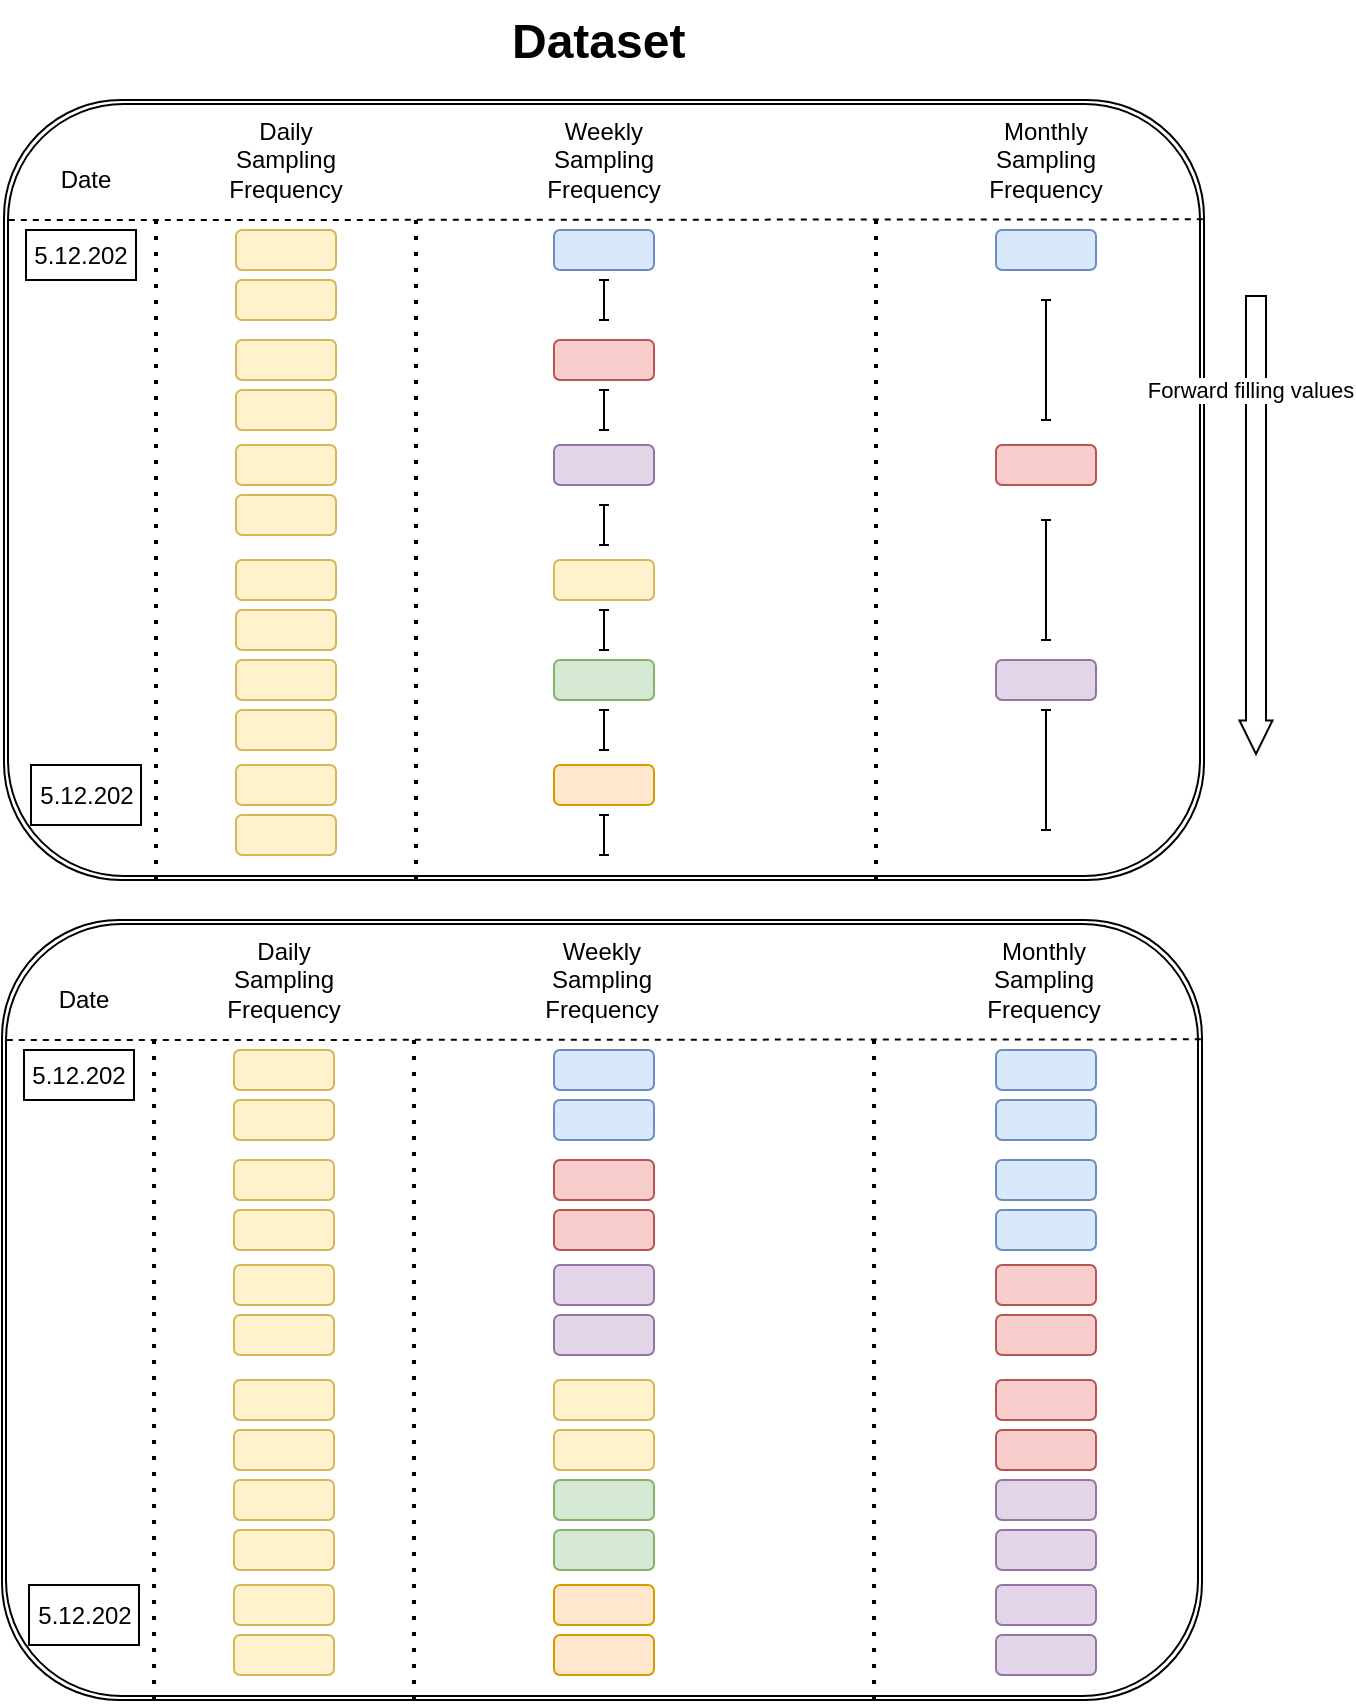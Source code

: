 <mxfile version="26.0.14">
  <diagram name="Page-1" id="jUmUZIgY9zVZJNUiMafh">
    <mxGraphModel dx="1434" dy="772" grid="1" gridSize="10" guides="1" tooltips="1" connect="1" arrows="1" fold="1" page="1" pageScale="1" pageWidth="827" pageHeight="1169" math="0" shadow="0">
      <root>
        <mxCell id="0" />
        <mxCell id="1" parent="0" />
        <mxCell id="LtAiTIp3Q3M_i4Ze3jFF-1" value="" style="shape=ext;double=1;rounded=1;whiteSpace=wrap;html=1;" vertex="1" parent="1">
          <mxGeometry x="114" y="100" width="600" height="390" as="geometry" />
        </mxCell>
        <mxCell id="LtAiTIp3Q3M_i4Ze3jFF-2" value="&lt;h1 style=&quot;margin-top: 0px;&quot;&gt;Dataset&lt;/h1&gt;" style="text;html=1;whiteSpace=wrap;overflow=hidden;rounded=0;" vertex="1" parent="1">
          <mxGeometry x="366" y="50" width="96" height="40" as="geometry" />
        </mxCell>
        <mxCell id="LtAiTIp3Q3M_i4Ze3jFF-4" value="" style="endArrow=none;dashed=1;html=1;rounded=0;exitX=0.004;exitY=0.154;exitDx=0;exitDy=0;exitPerimeter=0;entryX=1;entryY=0.153;entryDx=0;entryDy=0;entryPerimeter=0;" edge="1" parent="1" source="LtAiTIp3Q3M_i4Ze3jFF-1" target="LtAiTIp3Q3M_i4Ze3jFF-1">
          <mxGeometry width="50" height="50" relative="1" as="geometry">
            <mxPoint x="360" y="270" as="sourcePoint" />
            <mxPoint x="410" y="220" as="targetPoint" />
          </mxGeometry>
        </mxCell>
        <mxCell id="LtAiTIp3Q3M_i4Ze3jFF-6" value="Daily Sampling Frequency" style="text;html=1;align=center;verticalAlign=middle;whiteSpace=wrap;rounded=0;fillColor=none;" vertex="1" parent="1">
          <mxGeometry x="220" y="110" width="70" height="40" as="geometry" />
        </mxCell>
        <mxCell id="LtAiTIp3Q3M_i4Ze3jFF-7" value="Wee&lt;span style=&quot;background-color: transparent; color: light-dark(rgb(0, 0, 0), rgb(255, 255, 255));&quot;&gt;kly Sampling Frequency&lt;/span&gt;" style="text;html=1;align=center;verticalAlign=middle;whiteSpace=wrap;rounded=0;fillColor=none;" vertex="1" parent="1">
          <mxGeometry x="379" y="110" width="70" height="40" as="geometry" />
        </mxCell>
        <mxCell id="LtAiTIp3Q3M_i4Ze3jFF-8" value="Monthly Sampling Frequency" style="text;html=1;align=center;verticalAlign=middle;whiteSpace=wrap;rounded=0;fillColor=none;" vertex="1" parent="1">
          <mxGeometry x="600" y="110" width="70" height="40" as="geometry" />
        </mxCell>
        <mxCell id="LtAiTIp3Q3M_i4Ze3jFF-9" value="" style="endArrow=none;dashed=1;html=1;dashPattern=1 3;strokeWidth=2;rounded=0;" edge="1" parent="1">
          <mxGeometry width="50" height="50" relative="1" as="geometry">
            <mxPoint x="320" y="490" as="sourcePoint" />
            <mxPoint x="320" y="160" as="targetPoint" />
          </mxGeometry>
        </mxCell>
        <mxCell id="LtAiTIp3Q3M_i4Ze3jFF-10" value="" style="endArrow=none;dashed=1;html=1;dashPattern=1 3;strokeWidth=2;rounded=0;" edge="1" parent="1">
          <mxGeometry width="50" height="50" relative="1" as="geometry">
            <mxPoint x="550" y="490" as="sourcePoint" />
            <mxPoint x="550" y="160" as="targetPoint" />
          </mxGeometry>
        </mxCell>
        <mxCell id="LtAiTIp3Q3M_i4Ze3jFF-11" value="" style="endArrow=none;dashed=1;html=1;dashPattern=1 3;strokeWidth=2;rounded=0;" edge="1" parent="1">
          <mxGeometry width="50" height="50" relative="1" as="geometry">
            <mxPoint x="190" y="490" as="sourcePoint" />
            <mxPoint x="190" y="160" as="targetPoint" />
          </mxGeometry>
        </mxCell>
        <mxCell id="LtAiTIp3Q3M_i4Ze3jFF-12" value="Date" style="text;html=1;align=center;verticalAlign=middle;whiteSpace=wrap;rounded=0;" vertex="1" parent="1">
          <mxGeometry x="120" y="120" width="70" height="40" as="geometry" />
        </mxCell>
        <mxCell id="LtAiTIp3Q3M_i4Ze3jFF-13" value="5.12.202" style="text;html=1;align=center;verticalAlign=middle;whiteSpace=wrap;rounded=0;strokeColor=default;strokeWidth=1;" vertex="1" parent="1">
          <mxGeometry x="125" y="165" width="55" height="25" as="geometry" />
        </mxCell>
        <mxCell id="LtAiTIp3Q3M_i4Ze3jFF-14" value="5.12.202" style="text;html=1;align=center;verticalAlign=middle;whiteSpace=wrap;rounded=0;strokeColor=default;" vertex="1" parent="1">
          <mxGeometry x="127.5" y="432.5" width="55" height="30" as="geometry" />
        </mxCell>
        <mxCell id="LtAiTIp3Q3M_i4Ze3jFF-24" value="" style="rounded=1;whiteSpace=wrap;html=1;fillColor=#fff2cc;strokeColor=#d6b656;" vertex="1" parent="1">
          <mxGeometry x="230" y="165" width="50" height="20" as="geometry" />
        </mxCell>
        <mxCell id="LtAiTIp3Q3M_i4Ze3jFF-25" value="" style="rounded=1;whiteSpace=wrap;html=1;fillColor=#fff2cc;strokeColor=#d6b656;" vertex="1" parent="1">
          <mxGeometry x="230" y="190" width="50" height="20" as="geometry" />
        </mxCell>
        <mxCell id="LtAiTIp3Q3M_i4Ze3jFF-28" value="" style="rounded=1;whiteSpace=wrap;html=1;fillColor=#fff2cc;strokeColor=#d6b656;" vertex="1" parent="1">
          <mxGeometry x="230" y="220" width="50" height="20" as="geometry" />
        </mxCell>
        <mxCell id="LtAiTIp3Q3M_i4Ze3jFF-29" value="" style="rounded=1;whiteSpace=wrap;html=1;fillColor=#fff2cc;strokeColor=#d6b656;" vertex="1" parent="1">
          <mxGeometry x="230" y="245" width="50" height="20" as="geometry" />
        </mxCell>
        <mxCell id="LtAiTIp3Q3M_i4Ze3jFF-30" value="" style="rounded=1;whiteSpace=wrap;html=1;fillColor=#fff2cc;strokeColor=#d6b656;" vertex="1" parent="1">
          <mxGeometry x="230" y="272.5" width="50" height="20" as="geometry" />
        </mxCell>
        <mxCell id="LtAiTIp3Q3M_i4Ze3jFF-31" value="" style="rounded=1;whiteSpace=wrap;html=1;fillColor=#fff2cc;strokeColor=#d6b656;" vertex="1" parent="1">
          <mxGeometry x="230" y="297.5" width="50" height="20" as="geometry" />
        </mxCell>
        <mxCell id="LtAiTIp3Q3M_i4Ze3jFF-32" value="" style="rounded=1;whiteSpace=wrap;html=1;fillColor=#fff2cc;strokeColor=#d6b656;" vertex="1" parent="1">
          <mxGeometry x="230" y="330" width="50" height="20" as="geometry" />
        </mxCell>
        <mxCell id="LtAiTIp3Q3M_i4Ze3jFF-33" value="" style="rounded=1;whiteSpace=wrap;html=1;fillColor=#fff2cc;strokeColor=#d6b656;" vertex="1" parent="1">
          <mxGeometry x="230" y="355" width="50" height="20" as="geometry" />
        </mxCell>
        <mxCell id="LtAiTIp3Q3M_i4Ze3jFF-34" value="" style="rounded=1;whiteSpace=wrap;html=1;fillColor=#fff2cc;strokeColor=#d6b656;" vertex="1" parent="1">
          <mxGeometry x="230" y="380" width="50" height="20" as="geometry" />
        </mxCell>
        <mxCell id="LtAiTIp3Q3M_i4Ze3jFF-35" value="" style="rounded=1;whiteSpace=wrap;html=1;fillColor=#fff2cc;strokeColor=#d6b656;" vertex="1" parent="1">
          <mxGeometry x="230" y="405" width="50" height="20" as="geometry" />
        </mxCell>
        <mxCell id="LtAiTIp3Q3M_i4Ze3jFF-36" value="" style="rounded=1;whiteSpace=wrap;html=1;fillColor=#fff2cc;strokeColor=#d6b656;" vertex="1" parent="1">
          <mxGeometry x="230" y="432.5" width="50" height="20" as="geometry" />
        </mxCell>
        <mxCell id="LtAiTIp3Q3M_i4Ze3jFF-37" value="" style="rounded=1;whiteSpace=wrap;html=1;fillColor=#fff2cc;strokeColor=#d6b656;" vertex="1" parent="1">
          <mxGeometry x="230" y="457.5" width="50" height="20" as="geometry" />
        </mxCell>
        <mxCell id="LtAiTIp3Q3M_i4Ze3jFF-38" value="" style="rounded=1;whiteSpace=wrap;html=1;fillColor=#dae8fc;strokeColor=#6c8ebf;" vertex="1" parent="1">
          <mxGeometry x="389" y="165" width="50" height="20" as="geometry" />
        </mxCell>
        <mxCell id="LtAiTIp3Q3M_i4Ze3jFF-39" value="" style="rounded=1;whiteSpace=wrap;html=1;fillColor=#f8cecc;strokeColor=#b85450;" vertex="1" parent="1">
          <mxGeometry x="389" y="220" width="50" height="20" as="geometry" />
        </mxCell>
        <mxCell id="LtAiTIp3Q3M_i4Ze3jFF-40" value="" style="rounded=1;whiteSpace=wrap;html=1;fillColor=#e1d5e7;strokeColor=#9673a6;" vertex="1" parent="1">
          <mxGeometry x="389" y="272.5" width="50" height="20" as="geometry" />
        </mxCell>
        <mxCell id="LtAiTIp3Q3M_i4Ze3jFF-41" value="" style="rounded=1;whiteSpace=wrap;html=1;fillColor=#fff2cc;strokeColor=#d6b656;" vertex="1" parent="1">
          <mxGeometry x="389" y="330" width="50" height="20" as="geometry" />
        </mxCell>
        <mxCell id="LtAiTIp3Q3M_i4Ze3jFF-42" value="" style="rounded=1;whiteSpace=wrap;html=1;fillColor=#d5e8d4;strokeColor=#82b366;" vertex="1" parent="1">
          <mxGeometry x="389" y="380" width="50" height="20" as="geometry" />
        </mxCell>
        <mxCell id="LtAiTIp3Q3M_i4Ze3jFF-43" value="" style="rounded=1;whiteSpace=wrap;html=1;fillColor=#ffe6cc;strokeColor=#d79b00;" vertex="1" parent="1">
          <mxGeometry x="389" y="432.5" width="50" height="20" as="geometry" />
        </mxCell>
        <mxCell id="LtAiTIp3Q3M_i4Ze3jFF-44" value="" style="rounded=1;whiteSpace=wrap;html=1;fillColor=#dae8fc;strokeColor=#6c8ebf;" vertex="1" parent="1">
          <mxGeometry x="610" y="165" width="50" height="20" as="geometry" />
        </mxCell>
        <mxCell id="LtAiTIp3Q3M_i4Ze3jFF-45" value="" style="rounded=1;whiteSpace=wrap;html=1;fillColor=#f8cecc;strokeColor=#b85450;" vertex="1" parent="1">
          <mxGeometry x="610" y="272.5" width="50" height="20" as="geometry" />
        </mxCell>
        <mxCell id="LtAiTIp3Q3M_i4Ze3jFF-46" value="" style="rounded=1;whiteSpace=wrap;html=1;fillColor=#e1d5e7;strokeColor=#9673a6;" vertex="1" parent="1">
          <mxGeometry x="610" y="380" width="50" height="20" as="geometry" />
        </mxCell>
        <mxCell id="LtAiTIp3Q3M_i4Ze3jFF-48" value="" style="shape=crossbar;whiteSpace=wrap;html=1;rounded=1;rotation=90;" vertex="1" parent="1">
          <mxGeometry x="605" y="227.5" width="60" height="5" as="geometry" />
        </mxCell>
        <mxCell id="LtAiTIp3Q3M_i4Ze3jFF-53" value="" style="shape=crossbar;whiteSpace=wrap;html=1;rounded=1;rotation=90;" vertex="1" parent="1">
          <mxGeometry x="605" y="337.5" width="60" height="5" as="geometry" />
        </mxCell>
        <mxCell id="LtAiTIp3Q3M_i4Ze3jFF-54" value="" style="shape=crossbar;whiteSpace=wrap;html=1;rounded=1;rotation=90;" vertex="1" parent="1">
          <mxGeometry x="404" y="310" width="20" height="5" as="geometry" />
        </mxCell>
        <mxCell id="LtAiTIp3Q3M_i4Ze3jFF-56" value="" style="shape=crossbar;whiteSpace=wrap;html=1;rounded=1;rotation=90;" vertex="1" parent="1">
          <mxGeometry x="605" y="432.5" width="60" height="5" as="geometry" />
        </mxCell>
        <mxCell id="LtAiTIp3Q3M_i4Ze3jFF-58" value="" style="shape=crossbar;whiteSpace=wrap;html=1;rounded=1;rotation=90;" vertex="1" parent="1">
          <mxGeometry x="404" y="197.5" width="20" height="5" as="geometry" />
        </mxCell>
        <mxCell id="LtAiTIp3Q3M_i4Ze3jFF-61" value="" style="shape=crossbar;whiteSpace=wrap;html=1;rounded=1;rotation=90;" vertex="1" parent="1">
          <mxGeometry x="404" y="252.5" width="20" height="5" as="geometry" />
        </mxCell>
        <mxCell id="LtAiTIp3Q3M_i4Ze3jFF-62" value="" style="shape=crossbar;whiteSpace=wrap;html=1;rounded=1;rotation=90;" vertex="1" parent="1">
          <mxGeometry x="404" y="362.5" width="20" height="5" as="geometry" />
        </mxCell>
        <mxCell id="LtAiTIp3Q3M_i4Ze3jFF-63" value="" style="shape=crossbar;whiteSpace=wrap;html=1;rounded=1;rotation=90;" vertex="1" parent="1">
          <mxGeometry x="404" y="465" width="20" height="5" as="geometry" />
        </mxCell>
        <mxCell id="LtAiTIp3Q3M_i4Ze3jFF-65" value="" style="shape=crossbar;whiteSpace=wrap;html=1;rounded=1;rotation=90;" vertex="1" parent="1">
          <mxGeometry x="404" y="412.5" width="20" height="5" as="geometry" />
        </mxCell>
        <mxCell id="LtAiTIp3Q3M_i4Ze3jFF-68" value="" style="shape=flexArrow;endArrow=classic;html=1;rounded=0;endWidth=5.517;endSize=5.262;" edge="1" parent="1">
          <mxGeometry width="50" height="50" relative="1" as="geometry">
            <mxPoint x="740" y="197.5" as="sourcePoint" />
            <mxPoint x="740" y="427.5" as="targetPoint" />
          </mxGeometry>
        </mxCell>
        <mxCell id="LtAiTIp3Q3M_i4Ze3jFF-70" value="Forward filling values" style="edgeLabel;html=1;align=center;verticalAlign=middle;resizable=0;points=[];" vertex="1" connectable="0" parent="LtAiTIp3Q3M_i4Ze3jFF-68">
          <mxGeometry x="-0.592" y="-3" relative="1" as="geometry">
            <mxPoint as="offset" />
          </mxGeometry>
        </mxCell>
        <mxCell id="LtAiTIp3Q3M_i4Ze3jFF-72" value="" style="shape=ext;double=1;rounded=1;whiteSpace=wrap;html=1;" vertex="1" parent="1">
          <mxGeometry x="113" y="510" width="600" height="390" as="geometry" />
        </mxCell>
        <mxCell id="LtAiTIp3Q3M_i4Ze3jFF-73" value="" style="endArrow=none;dashed=1;html=1;rounded=0;exitX=0.004;exitY=0.154;exitDx=0;exitDy=0;exitPerimeter=0;entryX=1;entryY=0.153;entryDx=0;entryDy=0;entryPerimeter=0;" edge="1" source="LtAiTIp3Q3M_i4Ze3jFF-72" target="LtAiTIp3Q3M_i4Ze3jFF-72" parent="1">
          <mxGeometry width="50" height="50" relative="1" as="geometry">
            <mxPoint x="359" y="680" as="sourcePoint" />
            <mxPoint x="409" y="630" as="targetPoint" />
          </mxGeometry>
        </mxCell>
        <mxCell id="LtAiTIp3Q3M_i4Ze3jFF-74" value="Daily Sampling Frequency" style="text;html=1;align=center;verticalAlign=middle;whiteSpace=wrap;rounded=0;fillColor=none;" vertex="1" parent="1">
          <mxGeometry x="219" y="520" width="70" height="40" as="geometry" />
        </mxCell>
        <mxCell id="LtAiTIp3Q3M_i4Ze3jFF-75" value="Wee&lt;span style=&quot;background-color: transparent; color: light-dark(rgb(0, 0, 0), rgb(255, 255, 255));&quot;&gt;kly Sampling Frequency&lt;/span&gt;" style="text;html=1;align=center;verticalAlign=middle;whiteSpace=wrap;rounded=0;fillColor=none;" vertex="1" parent="1">
          <mxGeometry x="378" y="520" width="70" height="40" as="geometry" />
        </mxCell>
        <mxCell id="LtAiTIp3Q3M_i4Ze3jFF-76" value="Monthly Sampling Frequency" style="text;html=1;align=center;verticalAlign=middle;whiteSpace=wrap;rounded=0;fillColor=none;" vertex="1" parent="1">
          <mxGeometry x="599" y="520" width="70" height="40" as="geometry" />
        </mxCell>
        <mxCell id="LtAiTIp3Q3M_i4Ze3jFF-77" value="" style="endArrow=none;dashed=1;html=1;dashPattern=1 3;strokeWidth=2;rounded=0;" edge="1" parent="1">
          <mxGeometry width="50" height="50" relative="1" as="geometry">
            <mxPoint x="319" y="900" as="sourcePoint" />
            <mxPoint x="319" y="570" as="targetPoint" />
          </mxGeometry>
        </mxCell>
        <mxCell id="LtAiTIp3Q3M_i4Ze3jFF-78" value="" style="endArrow=none;dashed=1;html=1;dashPattern=1 3;strokeWidth=2;rounded=0;" edge="1" parent="1">
          <mxGeometry width="50" height="50" relative="1" as="geometry">
            <mxPoint x="549" y="900" as="sourcePoint" />
            <mxPoint x="549" y="570" as="targetPoint" />
          </mxGeometry>
        </mxCell>
        <mxCell id="LtAiTIp3Q3M_i4Ze3jFF-79" value="" style="endArrow=none;dashed=1;html=1;dashPattern=1 3;strokeWidth=2;rounded=0;" edge="1" parent="1">
          <mxGeometry width="50" height="50" relative="1" as="geometry">
            <mxPoint x="189" y="900" as="sourcePoint" />
            <mxPoint x="189" y="570" as="targetPoint" />
          </mxGeometry>
        </mxCell>
        <mxCell id="LtAiTIp3Q3M_i4Ze3jFF-80" value="Date" style="text;html=1;align=center;verticalAlign=middle;whiteSpace=wrap;rounded=0;" vertex="1" parent="1">
          <mxGeometry x="119" y="530" width="70" height="40" as="geometry" />
        </mxCell>
        <mxCell id="LtAiTIp3Q3M_i4Ze3jFF-81" value="5.12.202" style="text;html=1;align=center;verticalAlign=middle;whiteSpace=wrap;rounded=0;strokeColor=default;strokeWidth=1;" vertex="1" parent="1">
          <mxGeometry x="124" y="575" width="55" height="25" as="geometry" />
        </mxCell>
        <mxCell id="LtAiTIp3Q3M_i4Ze3jFF-82" value="5.12.202" style="text;html=1;align=center;verticalAlign=middle;whiteSpace=wrap;rounded=0;strokeColor=default;" vertex="1" parent="1">
          <mxGeometry x="126.5" y="842.5" width="55" height="30" as="geometry" />
        </mxCell>
        <mxCell id="LtAiTIp3Q3M_i4Ze3jFF-83" value="" style="rounded=1;whiteSpace=wrap;html=1;fillColor=#fff2cc;strokeColor=#d6b656;" vertex="1" parent="1">
          <mxGeometry x="229" y="575" width="50" height="20" as="geometry" />
        </mxCell>
        <mxCell id="LtAiTIp3Q3M_i4Ze3jFF-84" value="" style="rounded=1;whiteSpace=wrap;html=1;fillColor=#fff2cc;strokeColor=#d6b656;" vertex="1" parent="1">
          <mxGeometry x="229" y="600" width="50" height="20" as="geometry" />
        </mxCell>
        <mxCell id="LtAiTIp3Q3M_i4Ze3jFF-85" value="" style="rounded=1;whiteSpace=wrap;html=1;fillColor=#fff2cc;strokeColor=#d6b656;" vertex="1" parent="1">
          <mxGeometry x="229" y="630" width="50" height="20" as="geometry" />
        </mxCell>
        <mxCell id="LtAiTIp3Q3M_i4Ze3jFF-86" value="" style="rounded=1;whiteSpace=wrap;html=1;fillColor=#fff2cc;strokeColor=#d6b656;" vertex="1" parent="1">
          <mxGeometry x="229" y="655" width="50" height="20" as="geometry" />
        </mxCell>
        <mxCell id="LtAiTIp3Q3M_i4Ze3jFF-87" value="" style="rounded=1;whiteSpace=wrap;html=1;fillColor=#fff2cc;strokeColor=#d6b656;" vertex="1" parent="1">
          <mxGeometry x="229" y="682.5" width="50" height="20" as="geometry" />
        </mxCell>
        <mxCell id="LtAiTIp3Q3M_i4Ze3jFF-88" value="" style="rounded=1;whiteSpace=wrap;html=1;fillColor=#fff2cc;strokeColor=#d6b656;" vertex="1" parent="1">
          <mxGeometry x="229" y="707.5" width="50" height="20" as="geometry" />
        </mxCell>
        <mxCell id="LtAiTIp3Q3M_i4Ze3jFF-89" value="" style="rounded=1;whiteSpace=wrap;html=1;fillColor=#fff2cc;strokeColor=#d6b656;" vertex="1" parent="1">
          <mxGeometry x="229" y="740" width="50" height="20" as="geometry" />
        </mxCell>
        <mxCell id="LtAiTIp3Q3M_i4Ze3jFF-90" value="" style="rounded=1;whiteSpace=wrap;html=1;fillColor=#fff2cc;strokeColor=#d6b656;" vertex="1" parent="1">
          <mxGeometry x="229" y="765" width="50" height="20" as="geometry" />
        </mxCell>
        <mxCell id="LtAiTIp3Q3M_i4Ze3jFF-91" value="" style="rounded=1;whiteSpace=wrap;html=1;fillColor=#fff2cc;strokeColor=#d6b656;" vertex="1" parent="1">
          <mxGeometry x="229" y="790" width="50" height="20" as="geometry" />
        </mxCell>
        <mxCell id="LtAiTIp3Q3M_i4Ze3jFF-92" value="" style="rounded=1;whiteSpace=wrap;html=1;fillColor=#fff2cc;strokeColor=#d6b656;" vertex="1" parent="1">
          <mxGeometry x="229" y="815" width="50" height="20" as="geometry" />
        </mxCell>
        <mxCell id="LtAiTIp3Q3M_i4Ze3jFF-93" value="" style="rounded=1;whiteSpace=wrap;html=1;fillColor=#fff2cc;strokeColor=#d6b656;" vertex="1" parent="1">
          <mxGeometry x="229" y="842.5" width="50" height="20" as="geometry" />
        </mxCell>
        <mxCell id="LtAiTIp3Q3M_i4Ze3jFF-94" value="" style="rounded=1;whiteSpace=wrap;html=1;fillColor=#fff2cc;strokeColor=#d6b656;" vertex="1" parent="1">
          <mxGeometry x="229" y="867.5" width="50" height="20" as="geometry" />
        </mxCell>
        <mxCell id="LtAiTIp3Q3M_i4Ze3jFF-115" value="" style="rounded=1;whiteSpace=wrap;html=1;fillColor=#dae8fc;strokeColor=#6c8ebf;" vertex="1" parent="1">
          <mxGeometry x="389" y="575" width="50" height="20" as="geometry" />
        </mxCell>
        <mxCell id="LtAiTIp3Q3M_i4Ze3jFF-116" value="" style="rounded=1;whiteSpace=wrap;html=1;fillColor=#dae8fc;strokeColor=#6c8ebf;" vertex="1" parent="1">
          <mxGeometry x="389" y="600" width="50" height="20" as="geometry" />
        </mxCell>
        <mxCell id="LtAiTIp3Q3M_i4Ze3jFF-117" value="" style="rounded=1;whiteSpace=wrap;html=1;fillColor=#f8cecc;strokeColor=#b85450;" vertex="1" parent="1">
          <mxGeometry x="389" y="630" width="50" height="20" as="geometry" />
        </mxCell>
        <mxCell id="LtAiTIp3Q3M_i4Ze3jFF-118" value="" style="rounded=1;whiteSpace=wrap;html=1;fillColor=#f8cecc;strokeColor=#b85450;" vertex="1" parent="1">
          <mxGeometry x="389" y="655" width="50" height="20" as="geometry" />
        </mxCell>
        <mxCell id="LtAiTIp3Q3M_i4Ze3jFF-119" value="" style="rounded=1;whiteSpace=wrap;html=1;fillColor=#e1d5e7;strokeColor=#9673a6;" vertex="1" parent="1">
          <mxGeometry x="389" y="682.5" width="50" height="20" as="geometry" />
        </mxCell>
        <mxCell id="LtAiTIp3Q3M_i4Ze3jFF-120" value="" style="rounded=1;whiteSpace=wrap;html=1;fillColor=#e1d5e7;strokeColor=#9673a6;" vertex="1" parent="1">
          <mxGeometry x="389" y="707.5" width="50" height="20" as="geometry" />
        </mxCell>
        <mxCell id="LtAiTIp3Q3M_i4Ze3jFF-121" value="" style="rounded=1;whiteSpace=wrap;html=1;fillColor=#fff2cc;strokeColor=#d6b656;" vertex="1" parent="1">
          <mxGeometry x="389" y="740" width="50" height="20" as="geometry" />
        </mxCell>
        <mxCell id="LtAiTIp3Q3M_i4Ze3jFF-122" value="" style="rounded=1;whiteSpace=wrap;html=1;fillColor=#fff2cc;strokeColor=#d6b656;" vertex="1" parent="1">
          <mxGeometry x="389" y="765" width="50" height="20" as="geometry" />
        </mxCell>
        <mxCell id="LtAiTIp3Q3M_i4Ze3jFF-123" value="" style="rounded=1;whiteSpace=wrap;html=1;fillColor=#d5e8d4;strokeColor=#82b366;" vertex="1" parent="1">
          <mxGeometry x="389" y="790" width="50" height="20" as="geometry" />
        </mxCell>
        <mxCell id="LtAiTIp3Q3M_i4Ze3jFF-124" value="" style="rounded=1;whiteSpace=wrap;html=1;fillColor=#d5e8d4;strokeColor=#82b366;" vertex="1" parent="1">
          <mxGeometry x="389" y="815" width="50" height="20" as="geometry" />
        </mxCell>
        <mxCell id="LtAiTIp3Q3M_i4Ze3jFF-125" value="" style="rounded=1;whiteSpace=wrap;html=1;fillColor=#ffe6cc;strokeColor=#d79b00;" vertex="1" parent="1">
          <mxGeometry x="389" y="842.5" width="50" height="20" as="geometry" />
        </mxCell>
        <mxCell id="LtAiTIp3Q3M_i4Ze3jFF-126" value="" style="rounded=1;whiteSpace=wrap;html=1;fillColor=#ffe6cc;strokeColor=#d79b00;" vertex="1" parent="1">
          <mxGeometry x="389" y="867.5" width="50" height="20" as="geometry" />
        </mxCell>
        <mxCell id="LtAiTIp3Q3M_i4Ze3jFF-127" value="" style="rounded=1;whiteSpace=wrap;html=1;fillColor=#dae8fc;strokeColor=#6c8ebf;" vertex="1" parent="1">
          <mxGeometry x="610" y="575" width="50" height="20" as="geometry" />
        </mxCell>
        <mxCell id="LtAiTIp3Q3M_i4Ze3jFF-128" value="" style="rounded=1;whiteSpace=wrap;html=1;fillColor=#dae8fc;strokeColor=#6c8ebf;" vertex="1" parent="1">
          <mxGeometry x="610" y="600" width="50" height="20" as="geometry" />
        </mxCell>
        <mxCell id="LtAiTIp3Q3M_i4Ze3jFF-129" value="" style="rounded=1;whiteSpace=wrap;html=1;fillColor=#dae8fc;strokeColor=#6c8ebf;" vertex="1" parent="1">
          <mxGeometry x="610" y="630" width="50" height="20" as="geometry" />
        </mxCell>
        <mxCell id="LtAiTIp3Q3M_i4Ze3jFF-130" value="" style="rounded=1;whiteSpace=wrap;html=1;fillColor=#dae8fc;strokeColor=#6c8ebf;" vertex="1" parent="1">
          <mxGeometry x="610" y="655" width="50" height="20" as="geometry" />
        </mxCell>
        <mxCell id="LtAiTIp3Q3M_i4Ze3jFF-131" value="" style="rounded=1;whiteSpace=wrap;html=1;fillColor=#f8cecc;strokeColor=#b85450;" vertex="1" parent="1">
          <mxGeometry x="610" y="682.5" width="50" height="20" as="geometry" />
        </mxCell>
        <mxCell id="LtAiTIp3Q3M_i4Ze3jFF-132" value="" style="rounded=1;whiteSpace=wrap;html=1;fillColor=#f8cecc;strokeColor=#b85450;" vertex="1" parent="1">
          <mxGeometry x="610" y="707.5" width="50" height="20" as="geometry" />
        </mxCell>
        <mxCell id="LtAiTIp3Q3M_i4Ze3jFF-133" value="" style="rounded=1;whiteSpace=wrap;html=1;fillColor=#f8cecc;strokeColor=#b85450;" vertex="1" parent="1">
          <mxGeometry x="610" y="740" width="50" height="20" as="geometry" />
        </mxCell>
        <mxCell id="LtAiTIp3Q3M_i4Ze3jFF-134" value="" style="rounded=1;whiteSpace=wrap;html=1;fillColor=#f8cecc;strokeColor=#b85450;" vertex="1" parent="1">
          <mxGeometry x="610" y="765" width="50" height="20" as="geometry" />
        </mxCell>
        <mxCell id="LtAiTIp3Q3M_i4Ze3jFF-135" value="" style="rounded=1;whiteSpace=wrap;html=1;fillColor=#e1d5e7;strokeColor=#9673a6;" vertex="1" parent="1">
          <mxGeometry x="610" y="790" width="50" height="20" as="geometry" />
        </mxCell>
        <mxCell id="LtAiTIp3Q3M_i4Ze3jFF-136" value="" style="rounded=1;whiteSpace=wrap;html=1;fillColor=#e1d5e7;strokeColor=#9673a6;" vertex="1" parent="1">
          <mxGeometry x="610" y="815" width="50" height="20" as="geometry" />
        </mxCell>
        <mxCell id="LtAiTIp3Q3M_i4Ze3jFF-137" value="" style="rounded=1;whiteSpace=wrap;html=1;fillColor=#e1d5e7;strokeColor=#9673a6;" vertex="1" parent="1">
          <mxGeometry x="610" y="842.5" width="50" height="20" as="geometry" />
        </mxCell>
        <mxCell id="LtAiTIp3Q3M_i4Ze3jFF-138" value="" style="rounded=1;whiteSpace=wrap;html=1;fillColor=#e1d5e7;strokeColor=#9673a6;" vertex="1" parent="1">
          <mxGeometry x="610" y="867.5" width="50" height="20" as="geometry" />
        </mxCell>
      </root>
    </mxGraphModel>
  </diagram>
</mxfile>
